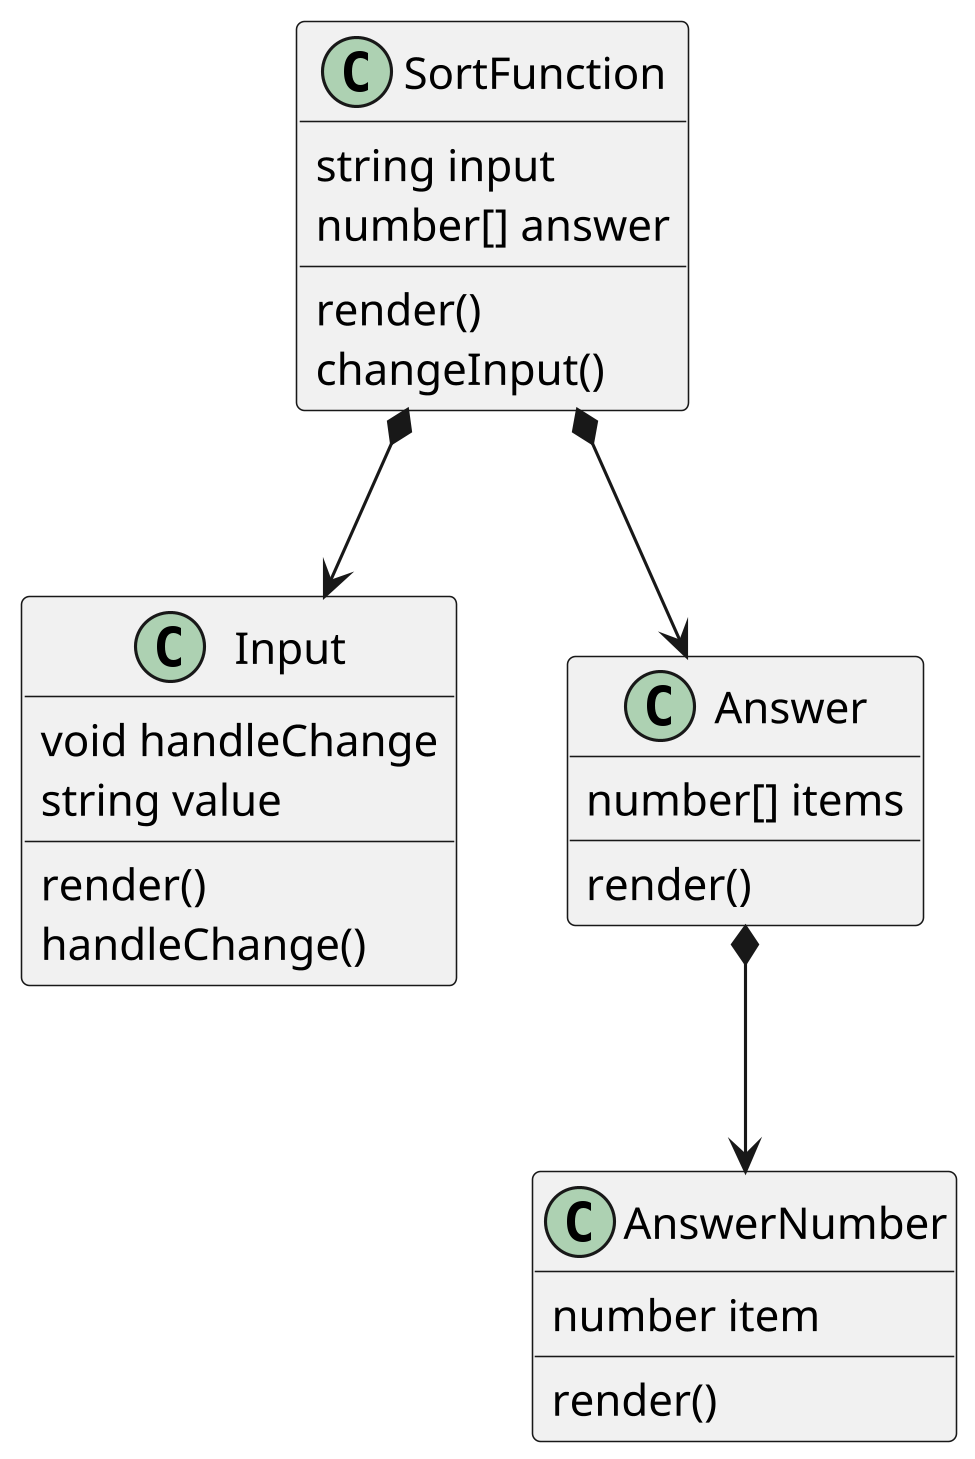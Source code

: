 @startuml
skinparam dpi 300
skinparam defaultFontName Source Code Pro

class SortFunction {
	string input
	number[] answer
	render()
	changeInput()
}
class Input {
	void handleChange
	string value
	render()
	handleChange()
}
class Answer {
	number[] items
	render()
}
class AnswerNumber {
	number item
	render()
}

SortFunction*-->Input
SortFunction*-->Answer
Answer*-->AnswerNumber

@enduml
